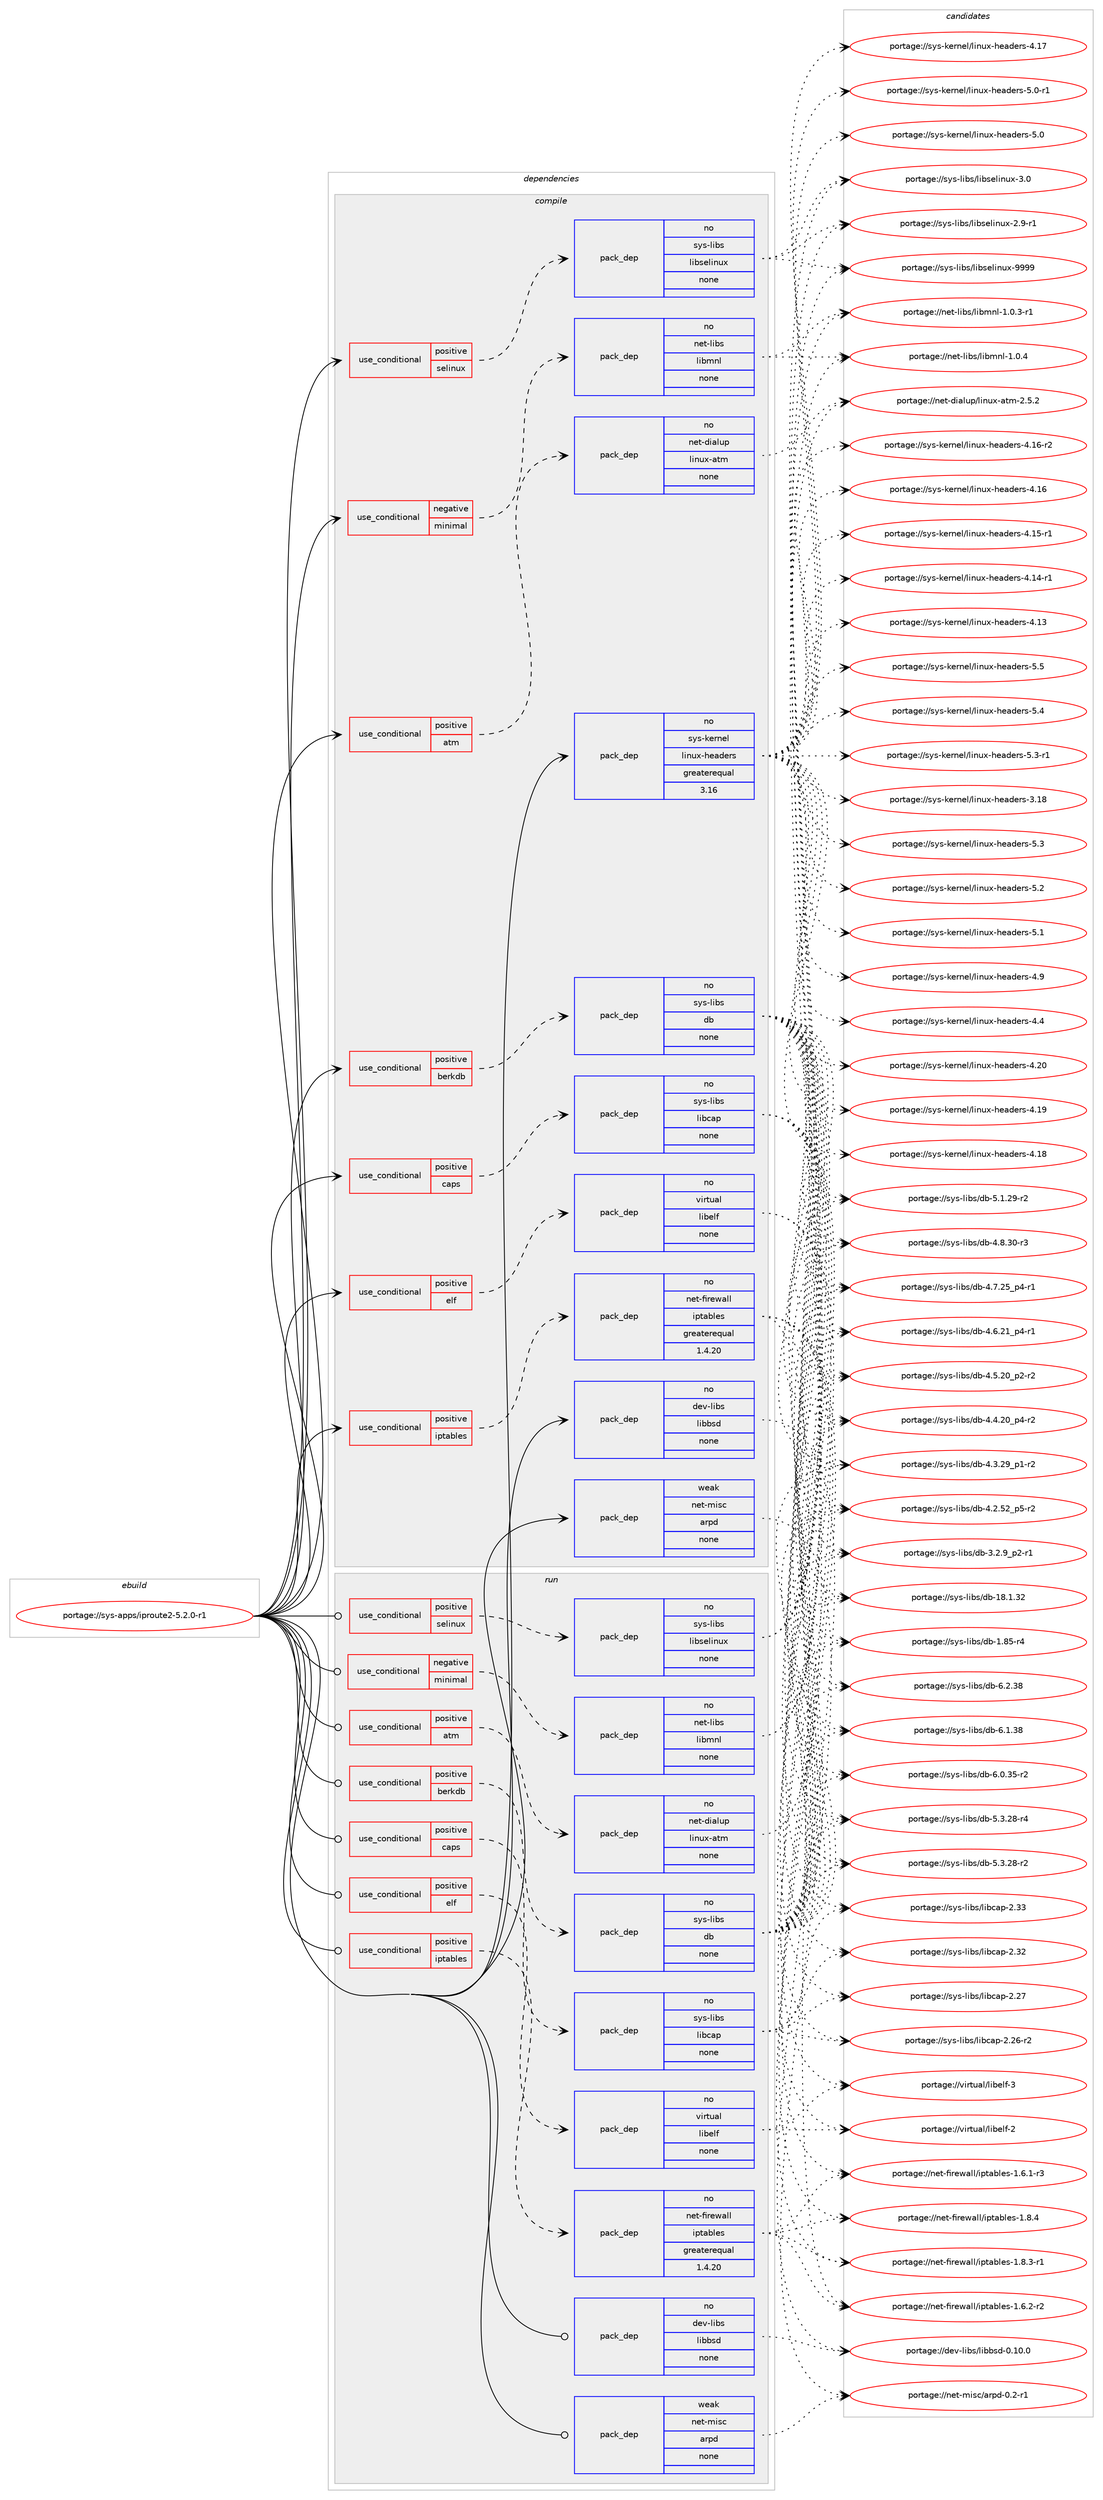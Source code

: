 digraph prolog {

# *************
# Graph options
# *************

newrank=true;
concentrate=true;
compound=true;
graph [rankdir=LR,fontname=Helvetica,fontsize=10,ranksep=1.5];#, ranksep=2.5, nodesep=0.2];
edge  [arrowhead=vee];
node  [fontname=Helvetica,fontsize=10];

# **********
# The ebuild
# **********

subgraph cluster_leftcol {
color=gray;
rank=same;
label=<<i>ebuild</i>>;
id [label="portage://sys-apps/iproute2-5.2.0-r1", color=red, width=4, href="../sys-apps/iproute2-5.2.0-r1.svg"];
}

# ****************
# The dependencies
# ****************

subgraph cluster_midcol {
color=gray;
label=<<i>dependencies</i>>;
subgraph cluster_compile {
fillcolor="#eeeeee";
style=filled;
label=<<i>compile</i>>;
subgraph cond5429 {
dependency30301 [label=<<TABLE BORDER="0" CELLBORDER="1" CELLSPACING="0" CELLPADDING="4"><TR><TD ROWSPAN="3" CELLPADDING="10">use_conditional</TD></TR><TR><TD>negative</TD></TR><TR><TD>minimal</TD></TR></TABLE>>, shape=none, color=red];
subgraph pack24153 {
dependency30302 [label=<<TABLE BORDER="0" CELLBORDER="1" CELLSPACING="0" CELLPADDING="4" WIDTH="220"><TR><TD ROWSPAN="6" CELLPADDING="30">pack_dep</TD></TR><TR><TD WIDTH="110">no</TD></TR><TR><TD>net-libs</TD></TR><TR><TD>libmnl</TD></TR><TR><TD>none</TD></TR><TR><TD></TD></TR></TABLE>>, shape=none, color=blue];
}
dependency30301:e -> dependency30302:w [weight=20,style="dashed",arrowhead="vee"];
}
id:e -> dependency30301:w [weight=20,style="solid",arrowhead="vee"];
subgraph cond5430 {
dependency30303 [label=<<TABLE BORDER="0" CELLBORDER="1" CELLSPACING="0" CELLPADDING="4"><TR><TD ROWSPAN="3" CELLPADDING="10">use_conditional</TD></TR><TR><TD>positive</TD></TR><TR><TD>atm</TD></TR></TABLE>>, shape=none, color=red];
subgraph pack24154 {
dependency30304 [label=<<TABLE BORDER="0" CELLBORDER="1" CELLSPACING="0" CELLPADDING="4" WIDTH="220"><TR><TD ROWSPAN="6" CELLPADDING="30">pack_dep</TD></TR><TR><TD WIDTH="110">no</TD></TR><TR><TD>net-dialup</TD></TR><TR><TD>linux-atm</TD></TR><TR><TD>none</TD></TR><TR><TD></TD></TR></TABLE>>, shape=none, color=blue];
}
dependency30303:e -> dependency30304:w [weight=20,style="dashed",arrowhead="vee"];
}
id:e -> dependency30303:w [weight=20,style="solid",arrowhead="vee"];
subgraph cond5431 {
dependency30305 [label=<<TABLE BORDER="0" CELLBORDER="1" CELLSPACING="0" CELLPADDING="4"><TR><TD ROWSPAN="3" CELLPADDING="10">use_conditional</TD></TR><TR><TD>positive</TD></TR><TR><TD>berkdb</TD></TR></TABLE>>, shape=none, color=red];
subgraph pack24155 {
dependency30306 [label=<<TABLE BORDER="0" CELLBORDER="1" CELLSPACING="0" CELLPADDING="4" WIDTH="220"><TR><TD ROWSPAN="6" CELLPADDING="30">pack_dep</TD></TR><TR><TD WIDTH="110">no</TD></TR><TR><TD>sys-libs</TD></TR><TR><TD>db</TD></TR><TR><TD>none</TD></TR><TR><TD></TD></TR></TABLE>>, shape=none, color=blue];
}
dependency30305:e -> dependency30306:w [weight=20,style="dashed",arrowhead="vee"];
}
id:e -> dependency30305:w [weight=20,style="solid",arrowhead="vee"];
subgraph cond5432 {
dependency30307 [label=<<TABLE BORDER="0" CELLBORDER="1" CELLSPACING="0" CELLPADDING="4"><TR><TD ROWSPAN="3" CELLPADDING="10">use_conditional</TD></TR><TR><TD>positive</TD></TR><TR><TD>caps</TD></TR></TABLE>>, shape=none, color=red];
subgraph pack24156 {
dependency30308 [label=<<TABLE BORDER="0" CELLBORDER="1" CELLSPACING="0" CELLPADDING="4" WIDTH="220"><TR><TD ROWSPAN="6" CELLPADDING="30">pack_dep</TD></TR><TR><TD WIDTH="110">no</TD></TR><TR><TD>sys-libs</TD></TR><TR><TD>libcap</TD></TR><TR><TD>none</TD></TR><TR><TD></TD></TR></TABLE>>, shape=none, color=blue];
}
dependency30307:e -> dependency30308:w [weight=20,style="dashed",arrowhead="vee"];
}
id:e -> dependency30307:w [weight=20,style="solid",arrowhead="vee"];
subgraph cond5433 {
dependency30309 [label=<<TABLE BORDER="0" CELLBORDER="1" CELLSPACING="0" CELLPADDING="4"><TR><TD ROWSPAN="3" CELLPADDING="10">use_conditional</TD></TR><TR><TD>positive</TD></TR><TR><TD>elf</TD></TR></TABLE>>, shape=none, color=red];
subgraph pack24157 {
dependency30310 [label=<<TABLE BORDER="0" CELLBORDER="1" CELLSPACING="0" CELLPADDING="4" WIDTH="220"><TR><TD ROWSPAN="6" CELLPADDING="30">pack_dep</TD></TR><TR><TD WIDTH="110">no</TD></TR><TR><TD>virtual</TD></TR><TR><TD>libelf</TD></TR><TR><TD>none</TD></TR><TR><TD></TD></TR></TABLE>>, shape=none, color=blue];
}
dependency30309:e -> dependency30310:w [weight=20,style="dashed",arrowhead="vee"];
}
id:e -> dependency30309:w [weight=20,style="solid",arrowhead="vee"];
subgraph cond5434 {
dependency30311 [label=<<TABLE BORDER="0" CELLBORDER="1" CELLSPACING="0" CELLPADDING="4"><TR><TD ROWSPAN="3" CELLPADDING="10">use_conditional</TD></TR><TR><TD>positive</TD></TR><TR><TD>iptables</TD></TR></TABLE>>, shape=none, color=red];
subgraph pack24158 {
dependency30312 [label=<<TABLE BORDER="0" CELLBORDER="1" CELLSPACING="0" CELLPADDING="4" WIDTH="220"><TR><TD ROWSPAN="6" CELLPADDING="30">pack_dep</TD></TR><TR><TD WIDTH="110">no</TD></TR><TR><TD>net-firewall</TD></TR><TR><TD>iptables</TD></TR><TR><TD>greaterequal</TD></TR><TR><TD>1.4.20</TD></TR></TABLE>>, shape=none, color=blue];
}
dependency30311:e -> dependency30312:w [weight=20,style="dashed",arrowhead="vee"];
}
id:e -> dependency30311:w [weight=20,style="solid",arrowhead="vee"];
subgraph cond5435 {
dependency30313 [label=<<TABLE BORDER="0" CELLBORDER="1" CELLSPACING="0" CELLPADDING="4"><TR><TD ROWSPAN="3" CELLPADDING="10">use_conditional</TD></TR><TR><TD>positive</TD></TR><TR><TD>selinux</TD></TR></TABLE>>, shape=none, color=red];
subgraph pack24159 {
dependency30314 [label=<<TABLE BORDER="0" CELLBORDER="1" CELLSPACING="0" CELLPADDING="4" WIDTH="220"><TR><TD ROWSPAN="6" CELLPADDING="30">pack_dep</TD></TR><TR><TD WIDTH="110">no</TD></TR><TR><TD>sys-libs</TD></TR><TR><TD>libselinux</TD></TR><TR><TD>none</TD></TR><TR><TD></TD></TR></TABLE>>, shape=none, color=blue];
}
dependency30313:e -> dependency30314:w [weight=20,style="dashed",arrowhead="vee"];
}
id:e -> dependency30313:w [weight=20,style="solid",arrowhead="vee"];
subgraph pack24160 {
dependency30315 [label=<<TABLE BORDER="0" CELLBORDER="1" CELLSPACING="0" CELLPADDING="4" WIDTH="220"><TR><TD ROWSPAN="6" CELLPADDING="30">pack_dep</TD></TR><TR><TD WIDTH="110">no</TD></TR><TR><TD>dev-libs</TD></TR><TR><TD>libbsd</TD></TR><TR><TD>none</TD></TR><TR><TD></TD></TR></TABLE>>, shape=none, color=blue];
}
id:e -> dependency30315:w [weight=20,style="solid",arrowhead="vee"];
subgraph pack24161 {
dependency30316 [label=<<TABLE BORDER="0" CELLBORDER="1" CELLSPACING="0" CELLPADDING="4" WIDTH="220"><TR><TD ROWSPAN="6" CELLPADDING="30">pack_dep</TD></TR><TR><TD WIDTH="110">no</TD></TR><TR><TD>sys-kernel</TD></TR><TR><TD>linux-headers</TD></TR><TR><TD>greaterequal</TD></TR><TR><TD>3.16</TD></TR></TABLE>>, shape=none, color=blue];
}
id:e -> dependency30316:w [weight=20,style="solid",arrowhead="vee"];
subgraph pack24162 {
dependency30317 [label=<<TABLE BORDER="0" CELLBORDER="1" CELLSPACING="0" CELLPADDING="4" WIDTH="220"><TR><TD ROWSPAN="6" CELLPADDING="30">pack_dep</TD></TR><TR><TD WIDTH="110">weak</TD></TR><TR><TD>net-misc</TD></TR><TR><TD>arpd</TD></TR><TR><TD>none</TD></TR><TR><TD></TD></TR></TABLE>>, shape=none, color=blue];
}
id:e -> dependency30317:w [weight=20,style="solid",arrowhead="vee"];
}
subgraph cluster_compileandrun {
fillcolor="#eeeeee";
style=filled;
label=<<i>compile and run</i>>;
}
subgraph cluster_run {
fillcolor="#eeeeee";
style=filled;
label=<<i>run</i>>;
subgraph cond5436 {
dependency30318 [label=<<TABLE BORDER="0" CELLBORDER="1" CELLSPACING="0" CELLPADDING="4"><TR><TD ROWSPAN="3" CELLPADDING="10">use_conditional</TD></TR><TR><TD>negative</TD></TR><TR><TD>minimal</TD></TR></TABLE>>, shape=none, color=red];
subgraph pack24163 {
dependency30319 [label=<<TABLE BORDER="0" CELLBORDER="1" CELLSPACING="0" CELLPADDING="4" WIDTH="220"><TR><TD ROWSPAN="6" CELLPADDING="30">pack_dep</TD></TR><TR><TD WIDTH="110">no</TD></TR><TR><TD>net-libs</TD></TR><TR><TD>libmnl</TD></TR><TR><TD>none</TD></TR><TR><TD></TD></TR></TABLE>>, shape=none, color=blue];
}
dependency30318:e -> dependency30319:w [weight=20,style="dashed",arrowhead="vee"];
}
id:e -> dependency30318:w [weight=20,style="solid",arrowhead="odot"];
subgraph cond5437 {
dependency30320 [label=<<TABLE BORDER="0" CELLBORDER="1" CELLSPACING="0" CELLPADDING="4"><TR><TD ROWSPAN="3" CELLPADDING="10">use_conditional</TD></TR><TR><TD>positive</TD></TR><TR><TD>atm</TD></TR></TABLE>>, shape=none, color=red];
subgraph pack24164 {
dependency30321 [label=<<TABLE BORDER="0" CELLBORDER="1" CELLSPACING="0" CELLPADDING="4" WIDTH="220"><TR><TD ROWSPAN="6" CELLPADDING="30">pack_dep</TD></TR><TR><TD WIDTH="110">no</TD></TR><TR><TD>net-dialup</TD></TR><TR><TD>linux-atm</TD></TR><TR><TD>none</TD></TR><TR><TD></TD></TR></TABLE>>, shape=none, color=blue];
}
dependency30320:e -> dependency30321:w [weight=20,style="dashed",arrowhead="vee"];
}
id:e -> dependency30320:w [weight=20,style="solid",arrowhead="odot"];
subgraph cond5438 {
dependency30322 [label=<<TABLE BORDER="0" CELLBORDER="1" CELLSPACING="0" CELLPADDING="4"><TR><TD ROWSPAN="3" CELLPADDING="10">use_conditional</TD></TR><TR><TD>positive</TD></TR><TR><TD>berkdb</TD></TR></TABLE>>, shape=none, color=red];
subgraph pack24165 {
dependency30323 [label=<<TABLE BORDER="0" CELLBORDER="1" CELLSPACING="0" CELLPADDING="4" WIDTH="220"><TR><TD ROWSPAN="6" CELLPADDING="30">pack_dep</TD></TR><TR><TD WIDTH="110">no</TD></TR><TR><TD>sys-libs</TD></TR><TR><TD>db</TD></TR><TR><TD>none</TD></TR><TR><TD></TD></TR></TABLE>>, shape=none, color=blue];
}
dependency30322:e -> dependency30323:w [weight=20,style="dashed",arrowhead="vee"];
}
id:e -> dependency30322:w [weight=20,style="solid",arrowhead="odot"];
subgraph cond5439 {
dependency30324 [label=<<TABLE BORDER="0" CELLBORDER="1" CELLSPACING="0" CELLPADDING="4"><TR><TD ROWSPAN="3" CELLPADDING="10">use_conditional</TD></TR><TR><TD>positive</TD></TR><TR><TD>caps</TD></TR></TABLE>>, shape=none, color=red];
subgraph pack24166 {
dependency30325 [label=<<TABLE BORDER="0" CELLBORDER="1" CELLSPACING="0" CELLPADDING="4" WIDTH="220"><TR><TD ROWSPAN="6" CELLPADDING="30">pack_dep</TD></TR><TR><TD WIDTH="110">no</TD></TR><TR><TD>sys-libs</TD></TR><TR><TD>libcap</TD></TR><TR><TD>none</TD></TR><TR><TD></TD></TR></TABLE>>, shape=none, color=blue];
}
dependency30324:e -> dependency30325:w [weight=20,style="dashed",arrowhead="vee"];
}
id:e -> dependency30324:w [weight=20,style="solid",arrowhead="odot"];
subgraph cond5440 {
dependency30326 [label=<<TABLE BORDER="0" CELLBORDER="1" CELLSPACING="0" CELLPADDING="4"><TR><TD ROWSPAN="3" CELLPADDING="10">use_conditional</TD></TR><TR><TD>positive</TD></TR><TR><TD>elf</TD></TR></TABLE>>, shape=none, color=red];
subgraph pack24167 {
dependency30327 [label=<<TABLE BORDER="0" CELLBORDER="1" CELLSPACING="0" CELLPADDING="4" WIDTH="220"><TR><TD ROWSPAN="6" CELLPADDING="30">pack_dep</TD></TR><TR><TD WIDTH="110">no</TD></TR><TR><TD>virtual</TD></TR><TR><TD>libelf</TD></TR><TR><TD>none</TD></TR><TR><TD></TD></TR></TABLE>>, shape=none, color=blue];
}
dependency30326:e -> dependency30327:w [weight=20,style="dashed",arrowhead="vee"];
}
id:e -> dependency30326:w [weight=20,style="solid",arrowhead="odot"];
subgraph cond5441 {
dependency30328 [label=<<TABLE BORDER="0" CELLBORDER="1" CELLSPACING="0" CELLPADDING="4"><TR><TD ROWSPAN="3" CELLPADDING="10">use_conditional</TD></TR><TR><TD>positive</TD></TR><TR><TD>iptables</TD></TR></TABLE>>, shape=none, color=red];
subgraph pack24168 {
dependency30329 [label=<<TABLE BORDER="0" CELLBORDER="1" CELLSPACING="0" CELLPADDING="4" WIDTH="220"><TR><TD ROWSPAN="6" CELLPADDING="30">pack_dep</TD></TR><TR><TD WIDTH="110">no</TD></TR><TR><TD>net-firewall</TD></TR><TR><TD>iptables</TD></TR><TR><TD>greaterequal</TD></TR><TR><TD>1.4.20</TD></TR></TABLE>>, shape=none, color=blue];
}
dependency30328:e -> dependency30329:w [weight=20,style="dashed",arrowhead="vee"];
}
id:e -> dependency30328:w [weight=20,style="solid",arrowhead="odot"];
subgraph cond5442 {
dependency30330 [label=<<TABLE BORDER="0" CELLBORDER="1" CELLSPACING="0" CELLPADDING="4"><TR><TD ROWSPAN="3" CELLPADDING="10">use_conditional</TD></TR><TR><TD>positive</TD></TR><TR><TD>selinux</TD></TR></TABLE>>, shape=none, color=red];
subgraph pack24169 {
dependency30331 [label=<<TABLE BORDER="0" CELLBORDER="1" CELLSPACING="0" CELLPADDING="4" WIDTH="220"><TR><TD ROWSPAN="6" CELLPADDING="30">pack_dep</TD></TR><TR><TD WIDTH="110">no</TD></TR><TR><TD>sys-libs</TD></TR><TR><TD>libselinux</TD></TR><TR><TD>none</TD></TR><TR><TD></TD></TR></TABLE>>, shape=none, color=blue];
}
dependency30330:e -> dependency30331:w [weight=20,style="dashed",arrowhead="vee"];
}
id:e -> dependency30330:w [weight=20,style="solid",arrowhead="odot"];
subgraph pack24170 {
dependency30332 [label=<<TABLE BORDER="0" CELLBORDER="1" CELLSPACING="0" CELLPADDING="4" WIDTH="220"><TR><TD ROWSPAN="6" CELLPADDING="30">pack_dep</TD></TR><TR><TD WIDTH="110">no</TD></TR><TR><TD>dev-libs</TD></TR><TR><TD>libbsd</TD></TR><TR><TD>none</TD></TR><TR><TD></TD></TR></TABLE>>, shape=none, color=blue];
}
id:e -> dependency30332:w [weight=20,style="solid",arrowhead="odot"];
subgraph pack24171 {
dependency30333 [label=<<TABLE BORDER="0" CELLBORDER="1" CELLSPACING="0" CELLPADDING="4" WIDTH="220"><TR><TD ROWSPAN="6" CELLPADDING="30">pack_dep</TD></TR><TR><TD WIDTH="110">weak</TD></TR><TR><TD>net-misc</TD></TR><TR><TD>arpd</TD></TR><TR><TD>none</TD></TR><TR><TD></TD></TR></TABLE>>, shape=none, color=blue];
}
id:e -> dependency30333:w [weight=20,style="solid",arrowhead="odot"];
}
}

# **************
# The candidates
# **************

subgraph cluster_choices {
rank=same;
color=gray;
label=<<i>candidates</i>>;

subgraph choice24153 {
color=black;
nodesep=1;
choice11010111645108105981154710810598109110108454946484652 [label="portage://net-libs/libmnl-1.0.4", color=red, width=4,href="../net-libs/libmnl-1.0.4.svg"];
choice110101116451081059811547108105981091101084549464846514511449 [label="portage://net-libs/libmnl-1.0.3-r1", color=red, width=4,href="../net-libs/libmnl-1.0.3-r1.svg"];
dependency30302:e -> choice11010111645108105981154710810598109110108454946484652:w [style=dotted,weight="100"];
dependency30302:e -> choice110101116451081059811547108105981091101084549464846514511449:w [style=dotted,weight="100"];
}
subgraph choice24154 {
color=black;
nodesep=1;
choice1101011164510010597108117112471081051101171204597116109455046534650 [label="portage://net-dialup/linux-atm-2.5.2", color=red, width=4,href="../net-dialup/linux-atm-2.5.2.svg"];
dependency30304:e -> choice1101011164510010597108117112471081051101171204597116109455046534650:w [style=dotted,weight="100"];
}
subgraph choice24155 {
color=black;
nodesep=1;
choice1151211154510810598115471009845544650465156 [label="portage://sys-libs/db-6.2.38", color=red, width=4,href="../sys-libs/db-6.2.38.svg"];
choice1151211154510810598115471009845544649465156 [label="portage://sys-libs/db-6.1.38", color=red, width=4,href="../sys-libs/db-6.1.38.svg"];
choice11512111545108105981154710098455446484651534511450 [label="portage://sys-libs/db-6.0.35-r2", color=red, width=4,href="../sys-libs/db-6.0.35-r2.svg"];
choice11512111545108105981154710098455346514650564511452 [label="portage://sys-libs/db-5.3.28-r4", color=red, width=4,href="../sys-libs/db-5.3.28-r4.svg"];
choice11512111545108105981154710098455346514650564511450 [label="portage://sys-libs/db-5.3.28-r2", color=red, width=4,href="../sys-libs/db-5.3.28-r2.svg"];
choice11512111545108105981154710098455346494650574511450 [label="portage://sys-libs/db-5.1.29-r2", color=red, width=4,href="../sys-libs/db-5.1.29-r2.svg"];
choice11512111545108105981154710098455246564651484511451 [label="portage://sys-libs/db-4.8.30-r3", color=red, width=4,href="../sys-libs/db-4.8.30-r3.svg"];
choice115121115451081059811547100984552465546505395112524511449 [label="portage://sys-libs/db-4.7.25_p4-r1", color=red, width=4,href="../sys-libs/db-4.7.25_p4-r1.svg"];
choice115121115451081059811547100984552465446504995112524511449 [label="portage://sys-libs/db-4.6.21_p4-r1", color=red, width=4,href="../sys-libs/db-4.6.21_p4-r1.svg"];
choice115121115451081059811547100984552465346504895112504511450 [label="portage://sys-libs/db-4.5.20_p2-r2", color=red, width=4,href="../sys-libs/db-4.5.20_p2-r2.svg"];
choice115121115451081059811547100984552465246504895112524511450 [label="portage://sys-libs/db-4.4.20_p4-r2", color=red, width=4,href="../sys-libs/db-4.4.20_p4-r2.svg"];
choice115121115451081059811547100984552465146505795112494511450 [label="portage://sys-libs/db-4.3.29_p1-r2", color=red, width=4,href="../sys-libs/db-4.3.29_p1-r2.svg"];
choice115121115451081059811547100984552465046535095112534511450 [label="portage://sys-libs/db-4.2.52_p5-r2", color=red, width=4,href="../sys-libs/db-4.2.52_p5-r2.svg"];
choice1151211154510810598115471009845514650465795112504511449 [label="portage://sys-libs/db-3.2.9_p2-r1", color=red, width=4,href="../sys-libs/db-3.2.9_p2-r1.svg"];
choice115121115451081059811547100984549564649465150 [label="portage://sys-libs/db-18.1.32", color=red, width=4,href="../sys-libs/db-18.1.32.svg"];
choice1151211154510810598115471009845494656534511452 [label="portage://sys-libs/db-1.85-r4", color=red, width=4,href="../sys-libs/db-1.85-r4.svg"];
dependency30306:e -> choice1151211154510810598115471009845544650465156:w [style=dotted,weight="100"];
dependency30306:e -> choice1151211154510810598115471009845544649465156:w [style=dotted,weight="100"];
dependency30306:e -> choice11512111545108105981154710098455446484651534511450:w [style=dotted,weight="100"];
dependency30306:e -> choice11512111545108105981154710098455346514650564511452:w [style=dotted,weight="100"];
dependency30306:e -> choice11512111545108105981154710098455346514650564511450:w [style=dotted,weight="100"];
dependency30306:e -> choice11512111545108105981154710098455346494650574511450:w [style=dotted,weight="100"];
dependency30306:e -> choice11512111545108105981154710098455246564651484511451:w [style=dotted,weight="100"];
dependency30306:e -> choice115121115451081059811547100984552465546505395112524511449:w [style=dotted,weight="100"];
dependency30306:e -> choice115121115451081059811547100984552465446504995112524511449:w [style=dotted,weight="100"];
dependency30306:e -> choice115121115451081059811547100984552465346504895112504511450:w [style=dotted,weight="100"];
dependency30306:e -> choice115121115451081059811547100984552465246504895112524511450:w [style=dotted,weight="100"];
dependency30306:e -> choice115121115451081059811547100984552465146505795112494511450:w [style=dotted,weight="100"];
dependency30306:e -> choice115121115451081059811547100984552465046535095112534511450:w [style=dotted,weight="100"];
dependency30306:e -> choice1151211154510810598115471009845514650465795112504511449:w [style=dotted,weight="100"];
dependency30306:e -> choice115121115451081059811547100984549564649465150:w [style=dotted,weight="100"];
dependency30306:e -> choice1151211154510810598115471009845494656534511452:w [style=dotted,weight="100"];
}
subgraph choice24156 {
color=black;
nodesep=1;
choice1151211154510810598115471081059899971124550465151 [label="portage://sys-libs/libcap-2.33", color=red, width=4,href="../sys-libs/libcap-2.33.svg"];
choice1151211154510810598115471081059899971124550465150 [label="portage://sys-libs/libcap-2.32", color=red, width=4,href="../sys-libs/libcap-2.32.svg"];
choice1151211154510810598115471081059899971124550465055 [label="portage://sys-libs/libcap-2.27", color=red, width=4,href="../sys-libs/libcap-2.27.svg"];
choice11512111545108105981154710810598999711245504650544511450 [label="portage://sys-libs/libcap-2.26-r2", color=red, width=4,href="../sys-libs/libcap-2.26-r2.svg"];
dependency30308:e -> choice1151211154510810598115471081059899971124550465151:w [style=dotted,weight="100"];
dependency30308:e -> choice1151211154510810598115471081059899971124550465150:w [style=dotted,weight="100"];
dependency30308:e -> choice1151211154510810598115471081059899971124550465055:w [style=dotted,weight="100"];
dependency30308:e -> choice11512111545108105981154710810598999711245504650544511450:w [style=dotted,weight="100"];
}
subgraph choice24157 {
color=black;
nodesep=1;
choice1181051141161179710847108105981011081024551 [label="portage://virtual/libelf-3", color=red, width=4,href="../virtual/libelf-3.svg"];
choice1181051141161179710847108105981011081024550 [label="portage://virtual/libelf-2", color=red, width=4,href="../virtual/libelf-2.svg"];
dependency30310:e -> choice1181051141161179710847108105981011081024551:w [style=dotted,weight="100"];
dependency30310:e -> choice1181051141161179710847108105981011081024550:w [style=dotted,weight="100"];
}
subgraph choice24158 {
color=black;
nodesep=1;
choice1101011164510210511410111997108108471051121169798108101115454946564652 [label="portage://net-firewall/iptables-1.8.4", color=red, width=4,href="../net-firewall/iptables-1.8.4.svg"];
choice11010111645102105114101119971081084710511211697981081011154549465646514511449 [label="portage://net-firewall/iptables-1.8.3-r1", color=red, width=4,href="../net-firewall/iptables-1.8.3-r1.svg"];
choice11010111645102105114101119971081084710511211697981081011154549465446504511450 [label="portage://net-firewall/iptables-1.6.2-r2", color=red, width=4,href="../net-firewall/iptables-1.6.2-r2.svg"];
choice11010111645102105114101119971081084710511211697981081011154549465446494511451 [label="portage://net-firewall/iptables-1.6.1-r3", color=red, width=4,href="../net-firewall/iptables-1.6.1-r3.svg"];
dependency30312:e -> choice1101011164510210511410111997108108471051121169798108101115454946564652:w [style=dotted,weight="100"];
dependency30312:e -> choice11010111645102105114101119971081084710511211697981081011154549465646514511449:w [style=dotted,weight="100"];
dependency30312:e -> choice11010111645102105114101119971081084710511211697981081011154549465446504511450:w [style=dotted,weight="100"];
dependency30312:e -> choice11010111645102105114101119971081084710511211697981081011154549465446494511451:w [style=dotted,weight="100"];
}
subgraph choice24159 {
color=black;
nodesep=1;
choice115121115451081059811547108105981151011081051101171204557575757 [label="portage://sys-libs/libselinux-9999", color=red, width=4,href="../sys-libs/libselinux-9999.svg"];
choice1151211154510810598115471081059811510110810511011712045514648 [label="portage://sys-libs/libselinux-3.0", color=red, width=4,href="../sys-libs/libselinux-3.0.svg"];
choice11512111545108105981154710810598115101108105110117120455046574511449 [label="portage://sys-libs/libselinux-2.9-r1", color=red, width=4,href="../sys-libs/libselinux-2.9-r1.svg"];
dependency30314:e -> choice115121115451081059811547108105981151011081051101171204557575757:w [style=dotted,weight="100"];
dependency30314:e -> choice1151211154510810598115471081059811510110810511011712045514648:w [style=dotted,weight="100"];
dependency30314:e -> choice11512111545108105981154710810598115101108105110117120455046574511449:w [style=dotted,weight="100"];
}
subgraph choice24160 {
color=black;
nodesep=1;
choice100101118451081059811547108105989811510045484649484648 [label="portage://dev-libs/libbsd-0.10.0", color=red, width=4,href="../dev-libs/libbsd-0.10.0.svg"];
dependency30315:e -> choice100101118451081059811547108105989811510045484649484648:w [style=dotted,weight="100"];
}
subgraph choice24161 {
color=black;
nodesep=1;
choice1151211154510710111411010110847108105110117120451041019710010111411545534653 [label="portage://sys-kernel/linux-headers-5.5", color=red, width=4,href="../sys-kernel/linux-headers-5.5.svg"];
choice1151211154510710111411010110847108105110117120451041019710010111411545534652 [label="portage://sys-kernel/linux-headers-5.4", color=red, width=4,href="../sys-kernel/linux-headers-5.4.svg"];
choice11512111545107101114110101108471081051101171204510410197100101114115455346514511449 [label="portage://sys-kernel/linux-headers-5.3-r1", color=red, width=4,href="../sys-kernel/linux-headers-5.3-r1.svg"];
choice1151211154510710111411010110847108105110117120451041019710010111411545534651 [label="portage://sys-kernel/linux-headers-5.3", color=red, width=4,href="../sys-kernel/linux-headers-5.3.svg"];
choice1151211154510710111411010110847108105110117120451041019710010111411545534650 [label="portage://sys-kernel/linux-headers-5.2", color=red, width=4,href="../sys-kernel/linux-headers-5.2.svg"];
choice1151211154510710111411010110847108105110117120451041019710010111411545534649 [label="portage://sys-kernel/linux-headers-5.1", color=red, width=4,href="../sys-kernel/linux-headers-5.1.svg"];
choice11512111545107101114110101108471081051101171204510410197100101114115455346484511449 [label="portage://sys-kernel/linux-headers-5.0-r1", color=red, width=4,href="../sys-kernel/linux-headers-5.0-r1.svg"];
choice1151211154510710111411010110847108105110117120451041019710010111411545534648 [label="portage://sys-kernel/linux-headers-5.0", color=red, width=4,href="../sys-kernel/linux-headers-5.0.svg"];
choice1151211154510710111411010110847108105110117120451041019710010111411545524657 [label="portage://sys-kernel/linux-headers-4.9", color=red, width=4,href="../sys-kernel/linux-headers-4.9.svg"];
choice1151211154510710111411010110847108105110117120451041019710010111411545524652 [label="portage://sys-kernel/linux-headers-4.4", color=red, width=4,href="../sys-kernel/linux-headers-4.4.svg"];
choice115121115451071011141101011084710810511011712045104101971001011141154552465048 [label="portage://sys-kernel/linux-headers-4.20", color=red, width=4,href="../sys-kernel/linux-headers-4.20.svg"];
choice115121115451071011141101011084710810511011712045104101971001011141154552464957 [label="portage://sys-kernel/linux-headers-4.19", color=red, width=4,href="../sys-kernel/linux-headers-4.19.svg"];
choice115121115451071011141101011084710810511011712045104101971001011141154552464956 [label="portage://sys-kernel/linux-headers-4.18", color=red, width=4,href="../sys-kernel/linux-headers-4.18.svg"];
choice115121115451071011141101011084710810511011712045104101971001011141154552464955 [label="portage://sys-kernel/linux-headers-4.17", color=red, width=4,href="../sys-kernel/linux-headers-4.17.svg"];
choice1151211154510710111411010110847108105110117120451041019710010111411545524649544511450 [label="portage://sys-kernel/linux-headers-4.16-r2", color=red, width=4,href="../sys-kernel/linux-headers-4.16-r2.svg"];
choice115121115451071011141101011084710810511011712045104101971001011141154552464954 [label="portage://sys-kernel/linux-headers-4.16", color=red, width=4,href="../sys-kernel/linux-headers-4.16.svg"];
choice1151211154510710111411010110847108105110117120451041019710010111411545524649534511449 [label="portage://sys-kernel/linux-headers-4.15-r1", color=red, width=4,href="../sys-kernel/linux-headers-4.15-r1.svg"];
choice1151211154510710111411010110847108105110117120451041019710010111411545524649524511449 [label="portage://sys-kernel/linux-headers-4.14-r1", color=red, width=4,href="../sys-kernel/linux-headers-4.14-r1.svg"];
choice115121115451071011141101011084710810511011712045104101971001011141154552464951 [label="portage://sys-kernel/linux-headers-4.13", color=red, width=4,href="../sys-kernel/linux-headers-4.13.svg"];
choice115121115451071011141101011084710810511011712045104101971001011141154551464956 [label="portage://sys-kernel/linux-headers-3.18", color=red, width=4,href="../sys-kernel/linux-headers-3.18.svg"];
dependency30316:e -> choice1151211154510710111411010110847108105110117120451041019710010111411545534653:w [style=dotted,weight="100"];
dependency30316:e -> choice1151211154510710111411010110847108105110117120451041019710010111411545534652:w [style=dotted,weight="100"];
dependency30316:e -> choice11512111545107101114110101108471081051101171204510410197100101114115455346514511449:w [style=dotted,weight="100"];
dependency30316:e -> choice1151211154510710111411010110847108105110117120451041019710010111411545534651:w [style=dotted,weight="100"];
dependency30316:e -> choice1151211154510710111411010110847108105110117120451041019710010111411545534650:w [style=dotted,weight="100"];
dependency30316:e -> choice1151211154510710111411010110847108105110117120451041019710010111411545534649:w [style=dotted,weight="100"];
dependency30316:e -> choice11512111545107101114110101108471081051101171204510410197100101114115455346484511449:w [style=dotted,weight="100"];
dependency30316:e -> choice1151211154510710111411010110847108105110117120451041019710010111411545534648:w [style=dotted,weight="100"];
dependency30316:e -> choice1151211154510710111411010110847108105110117120451041019710010111411545524657:w [style=dotted,weight="100"];
dependency30316:e -> choice1151211154510710111411010110847108105110117120451041019710010111411545524652:w [style=dotted,weight="100"];
dependency30316:e -> choice115121115451071011141101011084710810511011712045104101971001011141154552465048:w [style=dotted,weight="100"];
dependency30316:e -> choice115121115451071011141101011084710810511011712045104101971001011141154552464957:w [style=dotted,weight="100"];
dependency30316:e -> choice115121115451071011141101011084710810511011712045104101971001011141154552464956:w [style=dotted,weight="100"];
dependency30316:e -> choice115121115451071011141101011084710810511011712045104101971001011141154552464955:w [style=dotted,weight="100"];
dependency30316:e -> choice1151211154510710111411010110847108105110117120451041019710010111411545524649544511450:w [style=dotted,weight="100"];
dependency30316:e -> choice115121115451071011141101011084710810511011712045104101971001011141154552464954:w [style=dotted,weight="100"];
dependency30316:e -> choice1151211154510710111411010110847108105110117120451041019710010111411545524649534511449:w [style=dotted,weight="100"];
dependency30316:e -> choice1151211154510710111411010110847108105110117120451041019710010111411545524649524511449:w [style=dotted,weight="100"];
dependency30316:e -> choice115121115451071011141101011084710810511011712045104101971001011141154552464951:w [style=dotted,weight="100"];
dependency30316:e -> choice115121115451071011141101011084710810511011712045104101971001011141154551464956:w [style=dotted,weight="100"];
}
subgraph choice24162 {
color=black;
nodesep=1;
choice11010111645109105115994797114112100454846504511449 [label="portage://net-misc/arpd-0.2-r1", color=red, width=4,href="../net-misc/arpd-0.2-r1.svg"];
dependency30317:e -> choice11010111645109105115994797114112100454846504511449:w [style=dotted,weight="100"];
}
subgraph choice24163 {
color=black;
nodesep=1;
choice11010111645108105981154710810598109110108454946484652 [label="portage://net-libs/libmnl-1.0.4", color=red, width=4,href="../net-libs/libmnl-1.0.4.svg"];
choice110101116451081059811547108105981091101084549464846514511449 [label="portage://net-libs/libmnl-1.0.3-r1", color=red, width=4,href="../net-libs/libmnl-1.0.3-r1.svg"];
dependency30319:e -> choice11010111645108105981154710810598109110108454946484652:w [style=dotted,weight="100"];
dependency30319:e -> choice110101116451081059811547108105981091101084549464846514511449:w [style=dotted,weight="100"];
}
subgraph choice24164 {
color=black;
nodesep=1;
choice1101011164510010597108117112471081051101171204597116109455046534650 [label="portage://net-dialup/linux-atm-2.5.2", color=red, width=4,href="../net-dialup/linux-atm-2.5.2.svg"];
dependency30321:e -> choice1101011164510010597108117112471081051101171204597116109455046534650:w [style=dotted,weight="100"];
}
subgraph choice24165 {
color=black;
nodesep=1;
choice1151211154510810598115471009845544650465156 [label="portage://sys-libs/db-6.2.38", color=red, width=4,href="../sys-libs/db-6.2.38.svg"];
choice1151211154510810598115471009845544649465156 [label="portage://sys-libs/db-6.1.38", color=red, width=4,href="../sys-libs/db-6.1.38.svg"];
choice11512111545108105981154710098455446484651534511450 [label="portage://sys-libs/db-6.0.35-r2", color=red, width=4,href="../sys-libs/db-6.0.35-r2.svg"];
choice11512111545108105981154710098455346514650564511452 [label="portage://sys-libs/db-5.3.28-r4", color=red, width=4,href="../sys-libs/db-5.3.28-r4.svg"];
choice11512111545108105981154710098455346514650564511450 [label="portage://sys-libs/db-5.3.28-r2", color=red, width=4,href="../sys-libs/db-5.3.28-r2.svg"];
choice11512111545108105981154710098455346494650574511450 [label="portage://sys-libs/db-5.1.29-r2", color=red, width=4,href="../sys-libs/db-5.1.29-r2.svg"];
choice11512111545108105981154710098455246564651484511451 [label="portage://sys-libs/db-4.8.30-r3", color=red, width=4,href="../sys-libs/db-4.8.30-r3.svg"];
choice115121115451081059811547100984552465546505395112524511449 [label="portage://sys-libs/db-4.7.25_p4-r1", color=red, width=4,href="../sys-libs/db-4.7.25_p4-r1.svg"];
choice115121115451081059811547100984552465446504995112524511449 [label="portage://sys-libs/db-4.6.21_p4-r1", color=red, width=4,href="../sys-libs/db-4.6.21_p4-r1.svg"];
choice115121115451081059811547100984552465346504895112504511450 [label="portage://sys-libs/db-4.5.20_p2-r2", color=red, width=4,href="../sys-libs/db-4.5.20_p2-r2.svg"];
choice115121115451081059811547100984552465246504895112524511450 [label="portage://sys-libs/db-4.4.20_p4-r2", color=red, width=4,href="../sys-libs/db-4.4.20_p4-r2.svg"];
choice115121115451081059811547100984552465146505795112494511450 [label="portage://sys-libs/db-4.3.29_p1-r2", color=red, width=4,href="../sys-libs/db-4.3.29_p1-r2.svg"];
choice115121115451081059811547100984552465046535095112534511450 [label="portage://sys-libs/db-4.2.52_p5-r2", color=red, width=4,href="../sys-libs/db-4.2.52_p5-r2.svg"];
choice1151211154510810598115471009845514650465795112504511449 [label="portage://sys-libs/db-3.2.9_p2-r1", color=red, width=4,href="../sys-libs/db-3.2.9_p2-r1.svg"];
choice115121115451081059811547100984549564649465150 [label="portage://sys-libs/db-18.1.32", color=red, width=4,href="../sys-libs/db-18.1.32.svg"];
choice1151211154510810598115471009845494656534511452 [label="portage://sys-libs/db-1.85-r4", color=red, width=4,href="../sys-libs/db-1.85-r4.svg"];
dependency30323:e -> choice1151211154510810598115471009845544650465156:w [style=dotted,weight="100"];
dependency30323:e -> choice1151211154510810598115471009845544649465156:w [style=dotted,weight="100"];
dependency30323:e -> choice11512111545108105981154710098455446484651534511450:w [style=dotted,weight="100"];
dependency30323:e -> choice11512111545108105981154710098455346514650564511452:w [style=dotted,weight="100"];
dependency30323:e -> choice11512111545108105981154710098455346514650564511450:w [style=dotted,weight="100"];
dependency30323:e -> choice11512111545108105981154710098455346494650574511450:w [style=dotted,weight="100"];
dependency30323:e -> choice11512111545108105981154710098455246564651484511451:w [style=dotted,weight="100"];
dependency30323:e -> choice115121115451081059811547100984552465546505395112524511449:w [style=dotted,weight="100"];
dependency30323:e -> choice115121115451081059811547100984552465446504995112524511449:w [style=dotted,weight="100"];
dependency30323:e -> choice115121115451081059811547100984552465346504895112504511450:w [style=dotted,weight="100"];
dependency30323:e -> choice115121115451081059811547100984552465246504895112524511450:w [style=dotted,weight="100"];
dependency30323:e -> choice115121115451081059811547100984552465146505795112494511450:w [style=dotted,weight="100"];
dependency30323:e -> choice115121115451081059811547100984552465046535095112534511450:w [style=dotted,weight="100"];
dependency30323:e -> choice1151211154510810598115471009845514650465795112504511449:w [style=dotted,weight="100"];
dependency30323:e -> choice115121115451081059811547100984549564649465150:w [style=dotted,weight="100"];
dependency30323:e -> choice1151211154510810598115471009845494656534511452:w [style=dotted,weight="100"];
}
subgraph choice24166 {
color=black;
nodesep=1;
choice1151211154510810598115471081059899971124550465151 [label="portage://sys-libs/libcap-2.33", color=red, width=4,href="../sys-libs/libcap-2.33.svg"];
choice1151211154510810598115471081059899971124550465150 [label="portage://sys-libs/libcap-2.32", color=red, width=4,href="../sys-libs/libcap-2.32.svg"];
choice1151211154510810598115471081059899971124550465055 [label="portage://sys-libs/libcap-2.27", color=red, width=4,href="../sys-libs/libcap-2.27.svg"];
choice11512111545108105981154710810598999711245504650544511450 [label="portage://sys-libs/libcap-2.26-r2", color=red, width=4,href="../sys-libs/libcap-2.26-r2.svg"];
dependency30325:e -> choice1151211154510810598115471081059899971124550465151:w [style=dotted,weight="100"];
dependency30325:e -> choice1151211154510810598115471081059899971124550465150:w [style=dotted,weight="100"];
dependency30325:e -> choice1151211154510810598115471081059899971124550465055:w [style=dotted,weight="100"];
dependency30325:e -> choice11512111545108105981154710810598999711245504650544511450:w [style=dotted,weight="100"];
}
subgraph choice24167 {
color=black;
nodesep=1;
choice1181051141161179710847108105981011081024551 [label="portage://virtual/libelf-3", color=red, width=4,href="../virtual/libelf-3.svg"];
choice1181051141161179710847108105981011081024550 [label="portage://virtual/libelf-2", color=red, width=4,href="../virtual/libelf-2.svg"];
dependency30327:e -> choice1181051141161179710847108105981011081024551:w [style=dotted,weight="100"];
dependency30327:e -> choice1181051141161179710847108105981011081024550:w [style=dotted,weight="100"];
}
subgraph choice24168 {
color=black;
nodesep=1;
choice1101011164510210511410111997108108471051121169798108101115454946564652 [label="portage://net-firewall/iptables-1.8.4", color=red, width=4,href="../net-firewall/iptables-1.8.4.svg"];
choice11010111645102105114101119971081084710511211697981081011154549465646514511449 [label="portage://net-firewall/iptables-1.8.3-r1", color=red, width=4,href="../net-firewall/iptables-1.8.3-r1.svg"];
choice11010111645102105114101119971081084710511211697981081011154549465446504511450 [label="portage://net-firewall/iptables-1.6.2-r2", color=red, width=4,href="../net-firewall/iptables-1.6.2-r2.svg"];
choice11010111645102105114101119971081084710511211697981081011154549465446494511451 [label="portage://net-firewall/iptables-1.6.1-r3", color=red, width=4,href="../net-firewall/iptables-1.6.1-r3.svg"];
dependency30329:e -> choice1101011164510210511410111997108108471051121169798108101115454946564652:w [style=dotted,weight="100"];
dependency30329:e -> choice11010111645102105114101119971081084710511211697981081011154549465646514511449:w [style=dotted,weight="100"];
dependency30329:e -> choice11010111645102105114101119971081084710511211697981081011154549465446504511450:w [style=dotted,weight="100"];
dependency30329:e -> choice11010111645102105114101119971081084710511211697981081011154549465446494511451:w [style=dotted,weight="100"];
}
subgraph choice24169 {
color=black;
nodesep=1;
choice115121115451081059811547108105981151011081051101171204557575757 [label="portage://sys-libs/libselinux-9999", color=red, width=4,href="../sys-libs/libselinux-9999.svg"];
choice1151211154510810598115471081059811510110810511011712045514648 [label="portage://sys-libs/libselinux-3.0", color=red, width=4,href="../sys-libs/libselinux-3.0.svg"];
choice11512111545108105981154710810598115101108105110117120455046574511449 [label="portage://sys-libs/libselinux-2.9-r1", color=red, width=4,href="../sys-libs/libselinux-2.9-r1.svg"];
dependency30331:e -> choice115121115451081059811547108105981151011081051101171204557575757:w [style=dotted,weight="100"];
dependency30331:e -> choice1151211154510810598115471081059811510110810511011712045514648:w [style=dotted,weight="100"];
dependency30331:e -> choice11512111545108105981154710810598115101108105110117120455046574511449:w [style=dotted,weight="100"];
}
subgraph choice24170 {
color=black;
nodesep=1;
choice100101118451081059811547108105989811510045484649484648 [label="portage://dev-libs/libbsd-0.10.0", color=red, width=4,href="../dev-libs/libbsd-0.10.0.svg"];
dependency30332:e -> choice100101118451081059811547108105989811510045484649484648:w [style=dotted,weight="100"];
}
subgraph choice24171 {
color=black;
nodesep=1;
choice11010111645109105115994797114112100454846504511449 [label="portage://net-misc/arpd-0.2-r1", color=red, width=4,href="../net-misc/arpd-0.2-r1.svg"];
dependency30333:e -> choice11010111645109105115994797114112100454846504511449:w [style=dotted,weight="100"];
}
}

}
